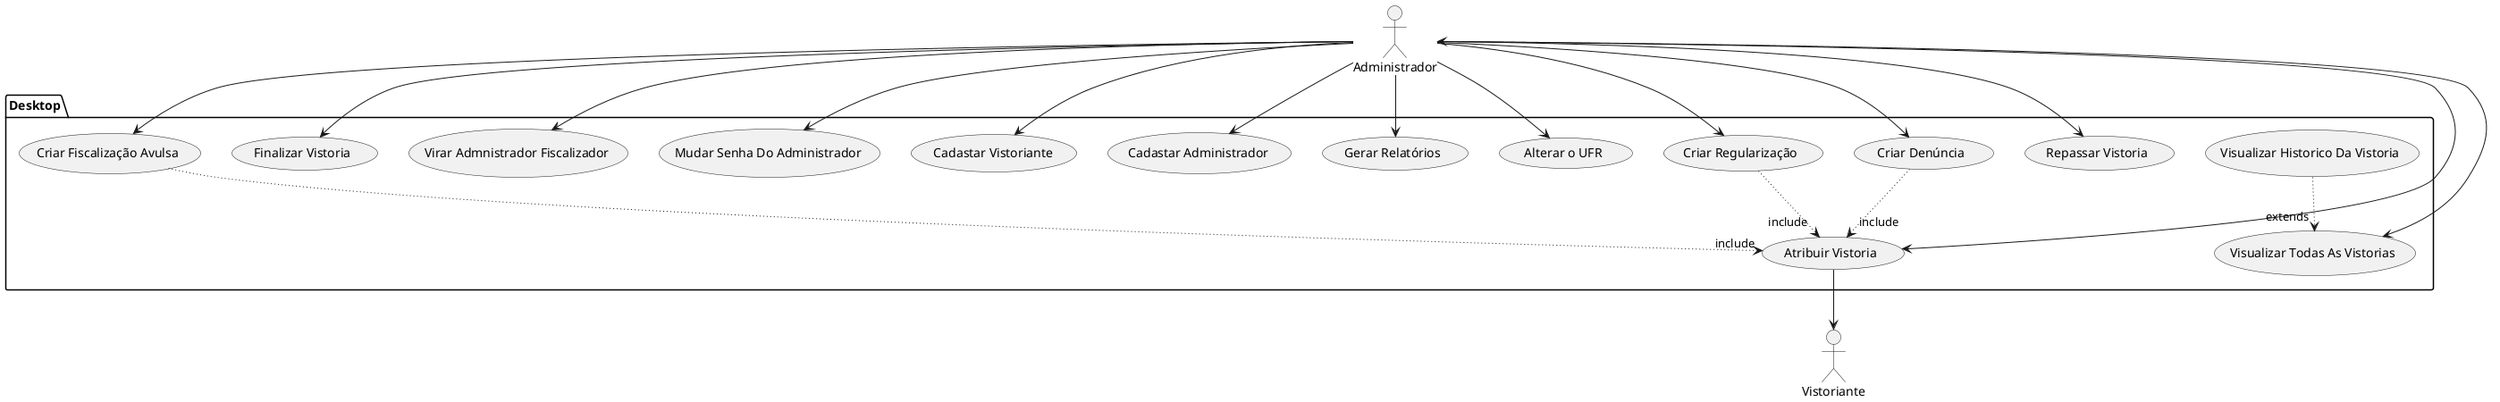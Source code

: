 @startuml bombeiros

actor Administrador
actor Vistoriante

package Desktop {
    usecase VirarAdmnistradorFiscalizador as "Virar Admnistrador Fiscalizador"
    Administrador --> VirarAdmnistradorFiscalizador

    usecase AtribuirVistoria as "Atribuir Vistoria"
    Administrador --> AtribuirVistoria
    AtribuirVistoria --> Vistoriante

    usecase FinalizarVistoria as "Finalizar Vistoria"
    Administrador --> FinalizarVistoria

    usecase RepassarVistoria as "Repassar Vistoria"
    Administrador <--> RepassarVistoria

    usecase CriarRegularizacao as "Criar Regularização"
    Administrador --> CriarRegularizacao
    CriarRegularizacao ~~> "include" AtribuirVistoria

    usecase CriarDenuncia as "Criar Denúncia"
    Administrador --> CriarDenuncia
    CriarDenuncia ~~> "include" AtribuirVistoria

    usecase CriarFiscalizacaoAvulsa as "Criar Fiscalização Avulsa"
    Administrador --> CriarFiscalizacaoAvulsa
    CriarFiscalizacaoAvulsa ~~> "include" AtribuirVistoria

    usecase AlterarUFR as "Alterar o UFR"
    Administrador --> AlterarUFR

    usecase GerarRelatorios as "Gerar Relatórios"
    Administrador --> GerarRelatorios

    usecase CadastarAdministrador as " Cadastar Administrador"
    Administrador --> CadastarAdministrador

    usecase CadastarVistoriante as " Cadastar Vistoriante"
    Administrador --> CadastarVistoriante

    usecase MudarSenhaAdmnistrador as "Mudar Senha Do Administrador"
    Administrador --> MudarSenhaAdmnistrador

    usecase VisualizarTodasAsVistorias as "Visualizar Todas As Vistorias"
    Administrador --> VisualizarTodasAsVistorias

    usecase VisualizarHistoricoDaVistoria as "Visualizar Historico Da Vistoria"
    VisualizarHistoricoDaVistoria ~~> "extends" VisualizarTodasAsVistorias
}

@enduml